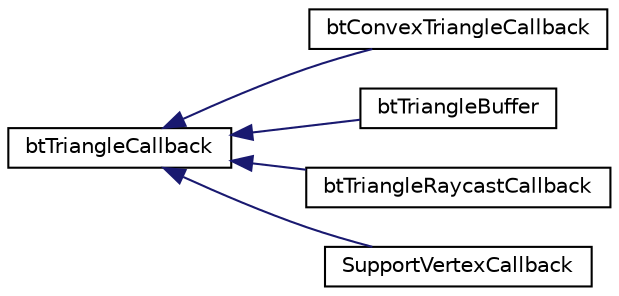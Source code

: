 digraph G
{
  edge [fontname="Helvetica",fontsize="10",labelfontname="Helvetica",labelfontsize="10"];
  node [fontname="Helvetica",fontsize="10",shape=record];
  rankdir="LR";
  Node1 [label="btTriangleCallback",height=0.2,width=0.4,color="black", fillcolor="white", style="filled",URL="$classbtTriangleCallback.html"];
  Node1 -> Node2 [dir="back",color="midnightblue",fontsize="10",style="solid",fontname="Helvetica"];
  Node2 [label="btConvexTriangleCallback",height=0.2,width=0.4,color="black", fillcolor="white", style="filled",URL="$classbtConvexTriangleCallback.html",tooltip="For each triangle in the concave mesh that overlaps with the AABB of a convex (m_convexProxy), processTriangle is called."];
  Node1 -> Node3 [dir="back",color="midnightblue",fontsize="10",style="solid",fontname="Helvetica"];
  Node3 [label="btTriangleBuffer",height=0.2,width=0.4,color="black", fillcolor="white", style="filled",URL="$classbtTriangleBuffer.html",tooltip="btTriangleBuffer can be useful to collect and store overlapping triangles between AABB and concave ob..."];
  Node1 -> Node4 [dir="back",color="midnightblue",fontsize="10",style="solid",fontname="Helvetica"];
  Node4 [label="btTriangleRaycastCallback",height=0.2,width=0.4,color="black", fillcolor="white", style="filled",URL="$classbtTriangleRaycastCallback.html"];
  Node1 -> Node5 [dir="back",color="midnightblue",fontsize="10",style="solid",fontname="Helvetica"];
  Node5 [label="SupportVertexCallback",height=0.2,width=0.4,color="black", fillcolor="white", style="filled",URL="$classSupportVertexCallback.html"];
}
